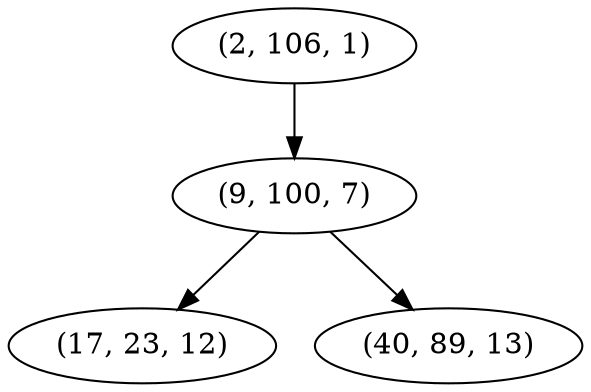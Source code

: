 digraph tree {
    "(2, 106, 1)";
    "(9, 100, 7)";
    "(17, 23, 12)";
    "(40, 89, 13)";
    "(2, 106, 1)" -> "(9, 100, 7)";
    "(9, 100, 7)" -> "(17, 23, 12)";
    "(9, 100, 7)" -> "(40, 89, 13)";
}
